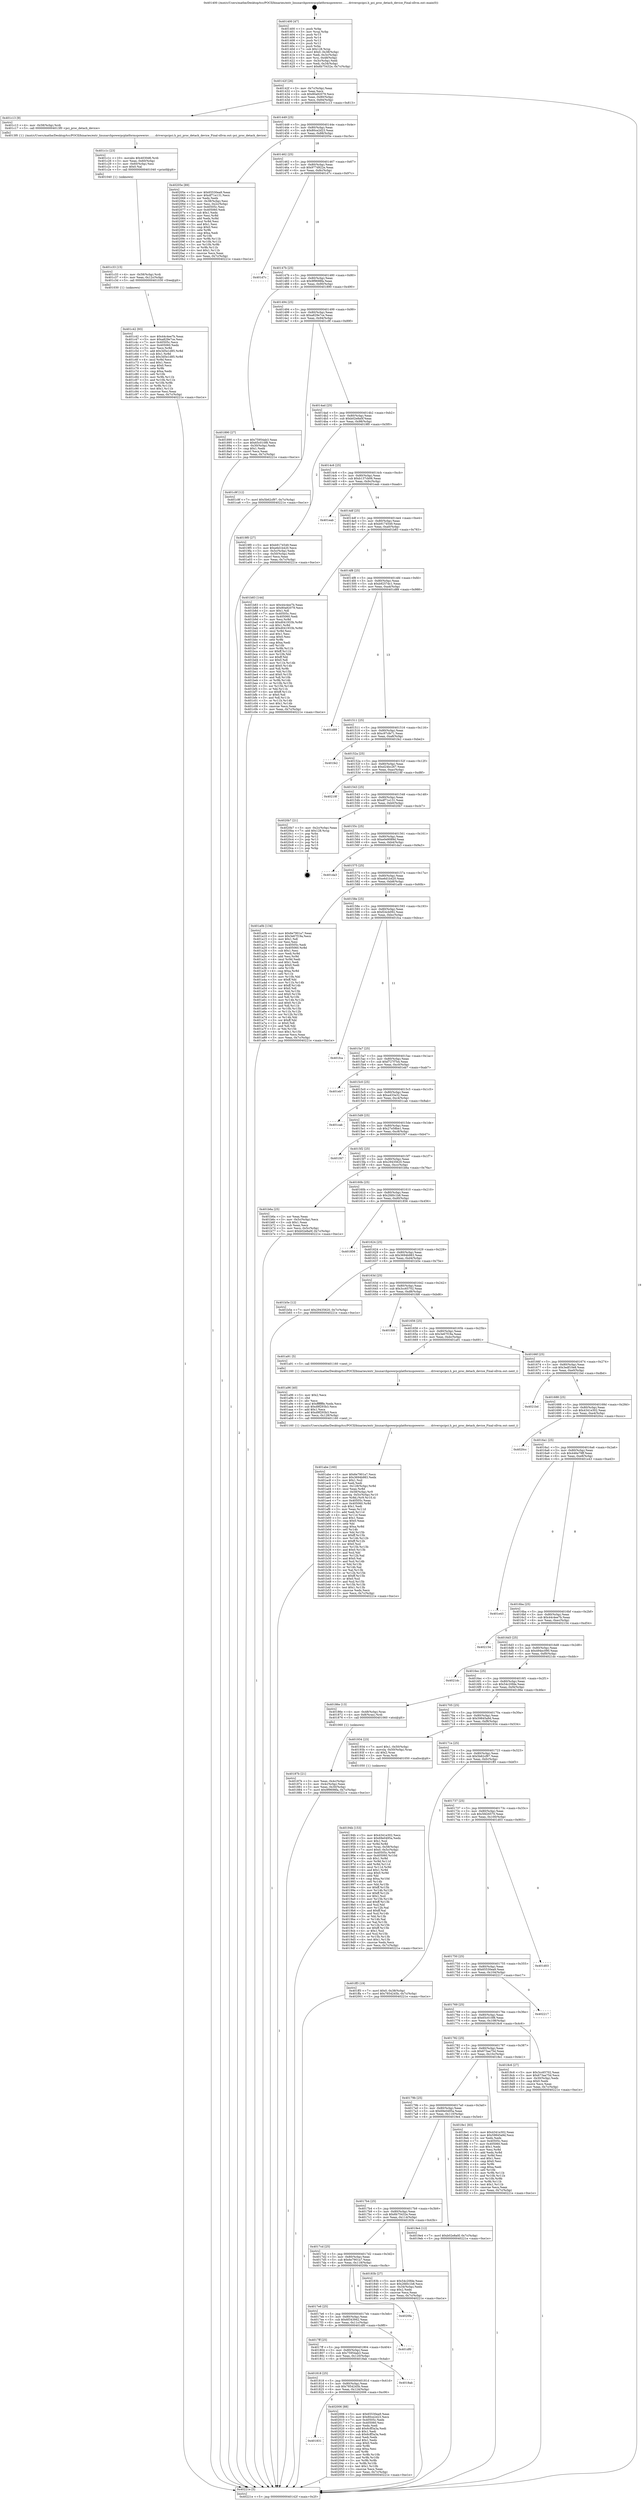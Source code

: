 digraph "0x401400" {
  label = "0x401400 (/mnt/c/Users/mathe/Desktop/tcc/POCII/binaries/extr_linuxarchpowerpcplatformspowernv........driverspcipci.h_pci_proc_detach_device_Final-ollvm.out::main(0))"
  labelloc = "t"
  node[shape=record]

  Entry [label="",width=0.3,height=0.3,shape=circle,fillcolor=black,style=filled]
  "0x40142f" [label="{
     0x40142f [26]\l
     | [instrs]\l
     &nbsp;&nbsp;0x40142f \<+3\>: mov -0x7c(%rbp),%eax\l
     &nbsp;&nbsp;0x401432 \<+2\>: mov %eax,%ecx\l
     &nbsp;&nbsp;0x401434 \<+6\>: sub $0x80a92079,%ecx\l
     &nbsp;&nbsp;0x40143a \<+3\>: mov %eax,-0x80(%rbp)\l
     &nbsp;&nbsp;0x40143d \<+6\>: mov %ecx,-0x84(%rbp)\l
     &nbsp;&nbsp;0x401443 \<+6\>: je 0000000000401c13 \<main+0x813\>\l
  }"]
  "0x401c13" [label="{
     0x401c13 [9]\l
     | [instrs]\l
     &nbsp;&nbsp;0x401c13 \<+4\>: mov -0x58(%rbp),%rdi\l
     &nbsp;&nbsp;0x401c17 \<+5\>: call 00000000004013f0 \<pci_proc_detach_device\>\l
     | [calls]\l
     &nbsp;&nbsp;0x4013f0 \{1\} (/mnt/c/Users/mathe/Desktop/tcc/POCII/binaries/extr_linuxarchpowerpcplatformspowernv........driverspcipci.h_pci_proc_detach_device_Final-ollvm.out::pci_proc_detach_device)\l
  }"]
  "0x401449" [label="{
     0x401449 [25]\l
     | [instrs]\l
     &nbsp;&nbsp;0x401449 \<+5\>: jmp 000000000040144e \<main+0x4e\>\l
     &nbsp;&nbsp;0x40144e \<+3\>: mov -0x80(%rbp),%eax\l
     &nbsp;&nbsp;0x401451 \<+5\>: sub $0x80ce2d23,%eax\l
     &nbsp;&nbsp;0x401456 \<+6\>: mov %eax,-0x88(%rbp)\l
     &nbsp;&nbsp;0x40145c \<+6\>: je 000000000040205e \<main+0xc5e\>\l
  }"]
  Exit [label="",width=0.3,height=0.3,shape=circle,fillcolor=black,style=filled,peripheries=2]
  "0x40205e" [label="{
     0x40205e [89]\l
     | [instrs]\l
     &nbsp;&nbsp;0x40205e \<+5\>: mov $0x65530ea9,%eax\l
     &nbsp;&nbsp;0x402063 \<+5\>: mov $0xdf71e131,%ecx\l
     &nbsp;&nbsp;0x402068 \<+2\>: xor %edx,%edx\l
     &nbsp;&nbsp;0x40206a \<+3\>: mov -0x38(%rbp),%esi\l
     &nbsp;&nbsp;0x40206d \<+3\>: mov %esi,-0x2c(%rbp)\l
     &nbsp;&nbsp;0x402070 \<+7\>: mov 0x40505c,%esi\l
     &nbsp;&nbsp;0x402077 \<+7\>: mov 0x405060,%edi\l
     &nbsp;&nbsp;0x40207e \<+3\>: sub $0x1,%edx\l
     &nbsp;&nbsp;0x402081 \<+3\>: mov %esi,%r8d\l
     &nbsp;&nbsp;0x402084 \<+3\>: add %edx,%r8d\l
     &nbsp;&nbsp;0x402087 \<+4\>: imul %r8d,%esi\l
     &nbsp;&nbsp;0x40208b \<+3\>: and $0x1,%esi\l
     &nbsp;&nbsp;0x40208e \<+3\>: cmp $0x0,%esi\l
     &nbsp;&nbsp;0x402091 \<+4\>: sete %r9b\l
     &nbsp;&nbsp;0x402095 \<+3\>: cmp $0xa,%edi\l
     &nbsp;&nbsp;0x402098 \<+4\>: setl %r10b\l
     &nbsp;&nbsp;0x40209c \<+3\>: mov %r9b,%r11b\l
     &nbsp;&nbsp;0x40209f \<+3\>: and %r10b,%r11b\l
     &nbsp;&nbsp;0x4020a2 \<+3\>: xor %r10b,%r9b\l
     &nbsp;&nbsp;0x4020a5 \<+3\>: or %r9b,%r11b\l
     &nbsp;&nbsp;0x4020a8 \<+4\>: test $0x1,%r11b\l
     &nbsp;&nbsp;0x4020ac \<+3\>: cmovne %ecx,%eax\l
     &nbsp;&nbsp;0x4020af \<+3\>: mov %eax,-0x7c(%rbp)\l
     &nbsp;&nbsp;0x4020b2 \<+5\>: jmp 000000000040221e \<main+0xe1e\>\l
  }"]
  "0x401462" [label="{
     0x401462 [25]\l
     | [instrs]\l
     &nbsp;&nbsp;0x401462 \<+5\>: jmp 0000000000401467 \<main+0x67\>\l
     &nbsp;&nbsp;0x401467 \<+3\>: mov -0x80(%rbp),%eax\l
     &nbsp;&nbsp;0x40146a \<+5\>: sub $0x977d922e,%eax\l
     &nbsp;&nbsp;0x40146f \<+6\>: mov %eax,-0x8c(%rbp)\l
     &nbsp;&nbsp;0x401475 \<+6\>: je 0000000000401d7c \<main+0x97c\>\l
  }"]
  "0x401831" [label="{
     0x401831\l
  }", style=dashed]
  "0x401d7c" [label="{
     0x401d7c\l
  }", style=dashed]
  "0x40147b" [label="{
     0x40147b [25]\l
     | [instrs]\l
     &nbsp;&nbsp;0x40147b \<+5\>: jmp 0000000000401480 \<main+0x80\>\l
     &nbsp;&nbsp;0x401480 \<+3\>: mov -0x80(%rbp),%eax\l
     &nbsp;&nbsp;0x401483 \<+5\>: sub $0x9f9698fa,%eax\l
     &nbsp;&nbsp;0x401488 \<+6\>: mov %eax,-0x90(%rbp)\l
     &nbsp;&nbsp;0x40148e \<+6\>: je 0000000000401890 \<main+0x490\>\l
  }"]
  "0x402006" [label="{
     0x402006 [88]\l
     | [instrs]\l
     &nbsp;&nbsp;0x402006 \<+5\>: mov $0x65530ea9,%eax\l
     &nbsp;&nbsp;0x40200b \<+5\>: mov $0x80ce2d23,%ecx\l
     &nbsp;&nbsp;0x402010 \<+7\>: mov 0x40505c,%edx\l
     &nbsp;&nbsp;0x402017 \<+7\>: mov 0x405060,%esi\l
     &nbsp;&nbsp;0x40201e \<+2\>: mov %edx,%edi\l
     &nbsp;&nbsp;0x402020 \<+6\>: add $0x6cff3a3a,%edi\l
     &nbsp;&nbsp;0x402026 \<+3\>: sub $0x1,%edi\l
     &nbsp;&nbsp;0x402029 \<+6\>: sub $0x6cff3a3a,%edi\l
     &nbsp;&nbsp;0x40202f \<+3\>: imul %edi,%edx\l
     &nbsp;&nbsp;0x402032 \<+3\>: and $0x1,%edx\l
     &nbsp;&nbsp;0x402035 \<+3\>: cmp $0x0,%edx\l
     &nbsp;&nbsp;0x402038 \<+4\>: sete %r8b\l
     &nbsp;&nbsp;0x40203c \<+3\>: cmp $0xa,%esi\l
     &nbsp;&nbsp;0x40203f \<+4\>: setl %r9b\l
     &nbsp;&nbsp;0x402043 \<+3\>: mov %r8b,%r10b\l
     &nbsp;&nbsp;0x402046 \<+3\>: and %r9b,%r10b\l
     &nbsp;&nbsp;0x402049 \<+3\>: xor %r9b,%r8b\l
     &nbsp;&nbsp;0x40204c \<+3\>: or %r8b,%r10b\l
     &nbsp;&nbsp;0x40204f \<+4\>: test $0x1,%r10b\l
     &nbsp;&nbsp;0x402053 \<+3\>: cmovne %ecx,%eax\l
     &nbsp;&nbsp;0x402056 \<+3\>: mov %eax,-0x7c(%rbp)\l
     &nbsp;&nbsp;0x402059 \<+5\>: jmp 000000000040221e \<main+0xe1e\>\l
  }"]
  "0x401890" [label="{
     0x401890 [27]\l
     | [instrs]\l
     &nbsp;&nbsp;0x401890 \<+5\>: mov $0x75954ab3,%eax\l
     &nbsp;&nbsp;0x401895 \<+5\>: mov $0x65c010f8,%ecx\l
     &nbsp;&nbsp;0x40189a \<+3\>: mov -0x30(%rbp),%edx\l
     &nbsp;&nbsp;0x40189d \<+3\>: cmp $0x1,%edx\l
     &nbsp;&nbsp;0x4018a0 \<+3\>: cmovl %ecx,%eax\l
     &nbsp;&nbsp;0x4018a3 \<+3\>: mov %eax,-0x7c(%rbp)\l
     &nbsp;&nbsp;0x4018a6 \<+5\>: jmp 000000000040221e \<main+0xe1e\>\l
  }"]
  "0x401494" [label="{
     0x401494 [25]\l
     | [instrs]\l
     &nbsp;&nbsp;0x401494 \<+5\>: jmp 0000000000401499 \<main+0x99\>\l
     &nbsp;&nbsp;0x401499 \<+3\>: mov -0x80(%rbp),%eax\l
     &nbsp;&nbsp;0x40149c \<+5\>: sub $0xa829e7ce,%eax\l
     &nbsp;&nbsp;0x4014a1 \<+6\>: mov %eax,-0x94(%rbp)\l
     &nbsp;&nbsp;0x4014a7 \<+6\>: je 0000000000401c9f \<main+0x89f\>\l
  }"]
  "0x401818" [label="{
     0x401818 [25]\l
     | [instrs]\l
     &nbsp;&nbsp;0x401818 \<+5\>: jmp 000000000040181d \<main+0x41d\>\l
     &nbsp;&nbsp;0x40181d \<+3\>: mov -0x80(%rbp),%eax\l
     &nbsp;&nbsp;0x401820 \<+5\>: sub $0x7854245b,%eax\l
     &nbsp;&nbsp;0x401825 \<+6\>: mov %eax,-0x124(%rbp)\l
     &nbsp;&nbsp;0x40182b \<+6\>: je 0000000000402006 \<main+0xc06\>\l
  }"]
  "0x401c9f" [label="{
     0x401c9f [12]\l
     | [instrs]\l
     &nbsp;&nbsp;0x401c9f \<+7\>: movl $0x5b62cf97,-0x7c(%rbp)\l
     &nbsp;&nbsp;0x401ca6 \<+5\>: jmp 000000000040221e \<main+0xe1e\>\l
  }"]
  "0x4014ad" [label="{
     0x4014ad [25]\l
     | [instrs]\l
     &nbsp;&nbsp;0x4014ad \<+5\>: jmp 00000000004014b2 \<main+0xb2\>\l
     &nbsp;&nbsp;0x4014b2 \<+3\>: mov -0x80(%rbp),%eax\l
     &nbsp;&nbsp;0x4014b5 \<+5\>: sub $0xb02e8a0f,%eax\l
     &nbsp;&nbsp;0x4014ba \<+6\>: mov %eax,-0x98(%rbp)\l
     &nbsp;&nbsp;0x4014c0 \<+6\>: je 00000000004019f0 \<main+0x5f0\>\l
  }"]
  "0x4018ab" [label="{
     0x4018ab\l
  }", style=dashed]
  "0x4019f0" [label="{
     0x4019f0 [27]\l
     | [instrs]\l
     &nbsp;&nbsp;0x4019f0 \<+5\>: mov $0xb9174549,%eax\l
     &nbsp;&nbsp;0x4019f5 \<+5\>: mov $0xe6d1b420,%ecx\l
     &nbsp;&nbsp;0x4019fa \<+3\>: mov -0x5c(%rbp),%edx\l
     &nbsp;&nbsp;0x4019fd \<+3\>: cmp -0x50(%rbp),%edx\l
     &nbsp;&nbsp;0x401a00 \<+3\>: cmovl %ecx,%eax\l
     &nbsp;&nbsp;0x401a03 \<+3\>: mov %eax,-0x7c(%rbp)\l
     &nbsp;&nbsp;0x401a06 \<+5\>: jmp 000000000040221e \<main+0xe1e\>\l
  }"]
  "0x4014c6" [label="{
     0x4014c6 [25]\l
     | [instrs]\l
     &nbsp;&nbsp;0x4014c6 \<+5\>: jmp 00000000004014cb \<main+0xcb\>\l
     &nbsp;&nbsp;0x4014cb \<+3\>: mov -0x80(%rbp),%eax\l
     &nbsp;&nbsp;0x4014ce \<+5\>: sub $0xb137cb06,%eax\l
     &nbsp;&nbsp;0x4014d3 \<+6\>: mov %eax,-0x9c(%rbp)\l
     &nbsp;&nbsp;0x4014d9 \<+6\>: je 0000000000401eab \<main+0xaab\>\l
  }"]
  "0x4017ff" [label="{
     0x4017ff [25]\l
     | [instrs]\l
     &nbsp;&nbsp;0x4017ff \<+5\>: jmp 0000000000401804 \<main+0x404\>\l
     &nbsp;&nbsp;0x401804 \<+3\>: mov -0x80(%rbp),%eax\l
     &nbsp;&nbsp;0x401807 \<+5\>: sub $0x75954ab3,%eax\l
     &nbsp;&nbsp;0x40180c \<+6\>: mov %eax,-0x120(%rbp)\l
     &nbsp;&nbsp;0x401812 \<+6\>: je 00000000004018ab \<main+0x4ab\>\l
  }"]
  "0x401eab" [label="{
     0x401eab\l
  }", style=dashed]
  "0x4014df" [label="{
     0x4014df [25]\l
     | [instrs]\l
     &nbsp;&nbsp;0x4014df \<+5\>: jmp 00000000004014e4 \<main+0xe4\>\l
     &nbsp;&nbsp;0x4014e4 \<+3\>: mov -0x80(%rbp),%eax\l
     &nbsp;&nbsp;0x4014e7 \<+5\>: sub $0xb9174549,%eax\l
     &nbsp;&nbsp;0x4014ec \<+6\>: mov %eax,-0xa0(%rbp)\l
     &nbsp;&nbsp;0x4014f2 \<+6\>: je 0000000000401b83 \<main+0x783\>\l
  }"]
  "0x401df0" [label="{
     0x401df0\l
  }", style=dashed]
  "0x401b83" [label="{
     0x401b83 [144]\l
     | [instrs]\l
     &nbsp;&nbsp;0x401b83 \<+5\>: mov $0x44c4ee7b,%eax\l
     &nbsp;&nbsp;0x401b88 \<+5\>: mov $0x80a92079,%ecx\l
     &nbsp;&nbsp;0x401b8d \<+2\>: mov $0x1,%dl\l
     &nbsp;&nbsp;0x401b8f \<+7\>: mov 0x40505c,%esi\l
     &nbsp;&nbsp;0x401b96 \<+7\>: mov 0x405060,%edi\l
     &nbsp;&nbsp;0x401b9d \<+3\>: mov %esi,%r8d\l
     &nbsp;&nbsp;0x401ba0 \<+7\>: sub $0xd041933b,%r8d\l
     &nbsp;&nbsp;0x401ba7 \<+4\>: sub $0x1,%r8d\l
     &nbsp;&nbsp;0x401bab \<+7\>: add $0xd041933b,%r8d\l
     &nbsp;&nbsp;0x401bb2 \<+4\>: imul %r8d,%esi\l
     &nbsp;&nbsp;0x401bb6 \<+3\>: and $0x1,%esi\l
     &nbsp;&nbsp;0x401bb9 \<+3\>: cmp $0x0,%esi\l
     &nbsp;&nbsp;0x401bbc \<+4\>: sete %r9b\l
     &nbsp;&nbsp;0x401bc0 \<+3\>: cmp $0xa,%edi\l
     &nbsp;&nbsp;0x401bc3 \<+4\>: setl %r10b\l
     &nbsp;&nbsp;0x401bc7 \<+3\>: mov %r9b,%r11b\l
     &nbsp;&nbsp;0x401bca \<+4\>: xor $0xff,%r11b\l
     &nbsp;&nbsp;0x401bce \<+3\>: mov %r10b,%bl\l
     &nbsp;&nbsp;0x401bd1 \<+3\>: xor $0xff,%bl\l
     &nbsp;&nbsp;0x401bd4 \<+3\>: xor $0x0,%dl\l
     &nbsp;&nbsp;0x401bd7 \<+3\>: mov %r11b,%r14b\l
     &nbsp;&nbsp;0x401bda \<+4\>: and $0x0,%r14b\l
     &nbsp;&nbsp;0x401bde \<+3\>: and %dl,%r9b\l
     &nbsp;&nbsp;0x401be1 \<+3\>: mov %bl,%r15b\l
     &nbsp;&nbsp;0x401be4 \<+4\>: and $0x0,%r15b\l
     &nbsp;&nbsp;0x401be8 \<+3\>: and %dl,%r10b\l
     &nbsp;&nbsp;0x401beb \<+3\>: or %r9b,%r14b\l
     &nbsp;&nbsp;0x401bee \<+3\>: or %r10b,%r15b\l
     &nbsp;&nbsp;0x401bf1 \<+3\>: xor %r15b,%r14b\l
     &nbsp;&nbsp;0x401bf4 \<+3\>: or %bl,%r11b\l
     &nbsp;&nbsp;0x401bf7 \<+4\>: xor $0xff,%r11b\l
     &nbsp;&nbsp;0x401bfb \<+3\>: or $0x0,%dl\l
     &nbsp;&nbsp;0x401bfe \<+3\>: and %dl,%r11b\l
     &nbsp;&nbsp;0x401c01 \<+3\>: or %r11b,%r14b\l
     &nbsp;&nbsp;0x401c04 \<+4\>: test $0x1,%r14b\l
     &nbsp;&nbsp;0x401c08 \<+3\>: cmovne %ecx,%eax\l
     &nbsp;&nbsp;0x401c0b \<+3\>: mov %eax,-0x7c(%rbp)\l
     &nbsp;&nbsp;0x401c0e \<+5\>: jmp 000000000040221e \<main+0xe1e\>\l
  }"]
  "0x4014f8" [label="{
     0x4014f8 [25]\l
     | [instrs]\l
     &nbsp;&nbsp;0x4014f8 \<+5\>: jmp 00000000004014fd \<main+0xfd\>\l
     &nbsp;&nbsp;0x4014fd \<+3\>: mov -0x80(%rbp),%eax\l
     &nbsp;&nbsp;0x401500 \<+5\>: sub $0xb9257dc1,%eax\l
     &nbsp;&nbsp;0x401505 \<+6\>: mov %eax,-0xa4(%rbp)\l
     &nbsp;&nbsp;0x40150b \<+6\>: je 0000000000401d88 \<main+0x988\>\l
  }"]
  "0x4017e6" [label="{
     0x4017e6 [25]\l
     | [instrs]\l
     &nbsp;&nbsp;0x4017e6 \<+5\>: jmp 00000000004017eb \<main+0x3eb\>\l
     &nbsp;&nbsp;0x4017eb \<+3\>: mov -0x80(%rbp),%eax\l
     &nbsp;&nbsp;0x4017ee \<+5\>: sub $0x6f343942,%eax\l
     &nbsp;&nbsp;0x4017f3 \<+6\>: mov %eax,-0x11c(%rbp)\l
     &nbsp;&nbsp;0x4017f9 \<+6\>: je 0000000000401df0 \<main+0x9f0\>\l
  }"]
  "0x401d88" [label="{
     0x401d88\l
  }", style=dashed]
  "0x401511" [label="{
     0x401511 [25]\l
     | [instrs]\l
     &nbsp;&nbsp;0x401511 \<+5\>: jmp 0000000000401516 \<main+0x116\>\l
     &nbsp;&nbsp;0x401516 \<+3\>: mov -0x80(%rbp),%eax\l
     &nbsp;&nbsp;0x401519 \<+5\>: sub $0xc97cfe71,%eax\l
     &nbsp;&nbsp;0x40151e \<+6\>: mov %eax,-0xa8(%rbp)\l
     &nbsp;&nbsp;0x401524 \<+6\>: je 0000000000401fe2 \<main+0xbe2\>\l
  }"]
  "0x4020fa" [label="{
     0x4020fa\l
  }", style=dashed]
  "0x401fe2" [label="{
     0x401fe2\l
  }", style=dashed]
  "0x40152a" [label="{
     0x40152a [25]\l
     | [instrs]\l
     &nbsp;&nbsp;0x40152a \<+5\>: jmp 000000000040152f \<main+0x12f\>\l
     &nbsp;&nbsp;0x40152f \<+3\>: mov -0x80(%rbp),%eax\l
     &nbsp;&nbsp;0x401532 \<+5\>: sub $0xd24bc267,%eax\l
     &nbsp;&nbsp;0x401537 \<+6\>: mov %eax,-0xac(%rbp)\l
     &nbsp;&nbsp;0x40153d \<+6\>: je 000000000040218f \<main+0xd8f\>\l
  }"]
  "0x401c42" [label="{
     0x401c42 [93]\l
     | [instrs]\l
     &nbsp;&nbsp;0x401c42 \<+5\>: mov $0x44c4ee7b,%eax\l
     &nbsp;&nbsp;0x401c47 \<+5\>: mov $0xa829e7ce,%esi\l
     &nbsp;&nbsp;0x401c4c \<+7\>: mov 0x40505c,%ecx\l
     &nbsp;&nbsp;0x401c53 \<+7\>: mov 0x405060,%edx\l
     &nbsp;&nbsp;0x401c5a \<+3\>: mov %ecx,%r8d\l
     &nbsp;&nbsp;0x401c5d \<+7\>: add $0x3d5e1d85,%r8d\l
     &nbsp;&nbsp;0x401c64 \<+4\>: sub $0x1,%r8d\l
     &nbsp;&nbsp;0x401c68 \<+7\>: sub $0x3d5e1d85,%r8d\l
     &nbsp;&nbsp;0x401c6f \<+4\>: imul %r8d,%ecx\l
     &nbsp;&nbsp;0x401c73 \<+3\>: and $0x1,%ecx\l
     &nbsp;&nbsp;0x401c76 \<+3\>: cmp $0x0,%ecx\l
     &nbsp;&nbsp;0x401c79 \<+4\>: sete %r9b\l
     &nbsp;&nbsp;0x401c7d \<+3\>: cmp $0xa,%edx\l
     &nbsp;&nbsp;0x401c80 \<+4\>: setl %r10b\l
     &nbsp;&nbsp;0x401c84 \<+3\>: mov %r9b,%r11b\l
     &nbsp;&nbsp;0x401c87 \<+3\>: and %r10b,%r11b\l
     &nbsp;&nbsp;0x401c8a \<+3\>: xor %r10b,%r9b\l
     &nbsp;&nbsp;0x401c8d \<+3\>: or %r9b,%r11b\l
     &nbsp;&nbsp;0x401c90 \<+4\>: test $0x1,%r11b\l
     &nbsp;&nbsp;0x401c94 \<+3\>: cmovne %esi,%eax\l
     &nbsp;&nbsp;0x401c97 \<+3\>: mov %eax,-0x7c(%rbp)\l
     &nbsp;&nbsp;0x401c9a \<+5\>: jmp 000000000040221e \<main+0xe1e\>\l
  }"]
  "0x40218f" [label="{
     0x40218f\l
  }", style=dashed]
  "0x401543" [label="{
     0x401543 [25]\l
     | [instrs]\l
     &nbsp;&nbsp;0x401543 \<+5\>: jmp 0000000000401548 \<main+0x148\>\l
     &nbsp;&nbsp;0x401548 \<+3\>: mov -0x80(%rbp),%eax\l
     &nbsp;&nbsp;0x40154b \<+5\>: sub $0xdf71e131,%eax\l
     &nbsp;&nbsp;0x401550 \<+6\>: mov %eax,-0xb0(%rbp)\l
     &nbsp;&nbsp;0x401556 \<+6\>: je 00000000004020b7 \<main+0xcb7\>\l
  }"]
  "0x401c33" [label="{
     0x401c33 [15]\l
     | [instrs]\l
     &nbsp;&nbsp;0x401c33 \<+4\>: mov -0x58(%rbp),%rdi\l
     &nbsp;&nbsp;0x401c37 \<+6\>: mov %eax,-0x12c(%rbp)\l
     &nbsp;&nbsp;0x401c3d \<+5\>: call 0000000000401030 \<free@plt\>\l
     | [calls]\l
     &nbsp;&nbsp;0x401030 \{1\} (unknown)\l
  }"]
  "0x4020b7" [label="{
     0x4020b7 [21]\l
     | [instrs]\l
     &nbsp;&nbsp;0x4020b7 \<+3\>: mov -0x2c(%rbp),%eax\l
     &nbsp;&nbsp;0x4020ba \<+7\>: add $0x128,%rsp\l
     &nbsp;&nbsp;0x4020c1 \<+1\>: pop %rbx\l
     &nbsp;&nbsp;0x4020c2 \<+2\>: pop %r12\l
     &nbsp;&nbsp;0x4020c4 \<+2\>: pop %r13\l
     &nbsp;&nbsp;0x4020c6 \<+2\>: pop %r14\l
     &nbsp;&nbsp;0x4020c8 \<+2\>: pop %r15\l
     &nbsp;&nbsp;0x4020ca \<+1\>: pop %rbp\l
     &nbsp;&nbsp;0x4020cb \<+1\>: ret\l
  }"]
  "0x40155c" [label="{
     0x40155c [25]\l
     | [instrs]\l
     &nbsp;&nbsp;0x40155c \<+5\>: jmp 0000000000401561 \<main+0x161\>\l
     &nbsp;&nbsp;0x401561 \<+3\>: mov -0x80(%rbp),%eax\l
     &nbsp;&nbsp;0x401564 \<+5\>: sub $0xe0e9089d,%eax\l
     &nbsp;&nbsp;0x401569 \<+6\>: mov %eax,-0xb4(%rbp)\l
     &nbsp;&nbsp;0x40156f \<+6\>: je 0000000000401da3 \<main+0x9a3\>\l
  }"]
  "0x401c1c" [label="{
     0x401c1c [23]\l
     | [instrs]\l
     &nbsp;&nbsp;0x401c1c \<+10\>: movabs $0x4030d6,%rdi\l
     &nbsp;&nbsp;0x401c26 \<+3\>: mov %eax,-0x60(%rbp)\l
     &nbsp;&nbsp;0x401c29 \<+3\>: mov -0x60(%rbp),%esi\l
     &nbsp;&nbsp;0x401c2c \<+2\>: mov $0x0,%al\l
     &nbsp;&nbsp;0x401c2e \<+5\>: call 0000000000401040 \<printf@plt\>\l
     | [calls]\l
     &nbsp;&nbsp;0x401040 \{1\} (unknown)\l
  }"]
  "0x401da3" [label="{
     0x401da3\l
  }", style=dashed]
  "0x401575" [label="{
     0x401575 [25]\l
     | [instrs]\l
     &nbsp;&nbsp;0x401575 \<+5\>: jmp 000000000040157a \<main+0x17a\>\l
     &nbsp;&nbsp;0x40157a \<+3\>: mov -0x80(%rbp),%eax\l
     &nbsp;&nbsp;0x40157d \<+5\>: sub $0xe6d1b420,%eax\l
     &nbsp;&nbsp;0x401582 \<+6\>: mov %eax,-0xb8(%rbp)\l
     &nbsp;&nbsp;0x401588 \<+6\>: je 0000000000401a0b \<main+0x60b\>\l
  }"]
  "0x401abe" [label="{
     0x401abe [160]\l
     | [instrs]\l
     &nbsp;&nbsp;0x401abe \<+5\>: mov $0x6e7901a7,%ecx\l
     &nbsp;&nbsp;0x401ac3 \<+5\>: mov $0x3694b983,%edx\l
     &nbsp;&nbsp;0x401ac8 \<+3\>: mov $0x1,%sil\l
     &nbsp;&nbsp;0x401acb \<+2\>: xor %edi,%edi\l
     &nbsp;&nbsp;0x401acd \<+7\>: mov -0x128(%rbp),%r8d\l
     &nbsp;&nbsp;0x401ad4 \<+4\>: imul %eax,%r8d\l
     &nbsp;&nbsp;0x401ad8 \<+4\>: mov -0x58(%rbp),%r9\l
     &nbsp;&nbsp;0x401adc \<+4\>: movslq -0x5c(%rbp),%r10\l
     &nbsp;&nbsp;0x401ae0 \<+4\>: mov %r8d,(%r9,%r10,4)\l
     &nbsp;&nbsp;0x401ae4 \<+7\>: mov 0x40505c,%eax\l
     &nbsp;&nbsp;0x401aeb \<+8\>: mov 0x405060,%r8d\l
     &nbsp;&nbsp;0x401af3 \<+3\>: sub $0x1,%edi\l
     &nbsp;&nbsp;0x401af6 \<+3\>: mov %eax,%r11d\l
     &nbsp;&nbsp;0x401af9 \<+3\>: add %edi,%r11d\l
     &nbsp;&nbsp;0x401afc \<+4\>: imul %r11d,%eax\l
     &nbsp;&nbsp;0x401b00 \<+3\>: and $0x1,%eax\l
     &nbsp;&nbsp;0x401b03 \<+3\>: cmp $0x0,%eax\l
     &nbsp;&nbsp;0x401b06 \<+3\>: sete %bl\l
     &nbsp;&nbsp;0x401b09 \<+4\>: cmp $0xa,%r8d\l
     &nbsp;&nbsp;0x401b0d \<+4\>: setl %r14b\l
     &nbsp;&nbsp;0x401b11 \<+3\>: mov %bl,%r15b\l
     &nbsp;&nbsp;0x401b14 \<+4\>: xor $0xff,%r15b\l
     &nbsp;&nbsp;0x401b18 \<+3\>: mov %r14b,%r12b\l
     &nbsp;&nbsp;0x401b1b \<+4\>: xor $0xff,%r12b\l
     &nbsp;&nbsp;0x401b1f \<+4\>: xor $0x0,%sil\l
     &nbsp;&nbsp;0x401b23 \<+3\>: mov %r15b,%r13b\l
     &nbsp;&nbsp;0x401b26 \<+4\>: and $0x0,%r13b\l
     &nbsp;&nbsp;0x401b2a \<+3\>: and %sil,%bl\l
     &nbsp;&nbsp;0x401b2d \<+3\>: mov %r12b,%al\l
     &nbsp;&nbsp;0x401b30 \<+2\>: and $0x0,%al\l
     &nbsp;&nbsp;0x401b32 \<+3\>: and %sil,%r14b\l
     &nbsp;&nbsp;0x401b35 \<+3\>: or %bl,%r13b\l
     &nbsp;&nbsp;0x401b38 \<+3\>: or %r14b,%al\l
     &nbsp;&nbsp;0x401b3b \<+3\>: xor %al,%r13b\l
     &nbsp;&nbsp;0x401b3e \<+3\>: or %r12b,%r15b\l
     &nbsp;&nbsp;0x401b41 \<+4\>: xor $0xff,%r15b\l
     &nbsp;&nbsp;0x401b45 \<+4\>: or $0x0,%sil\l
     &nbsp;&nbsp;0x401b49 \<+3\>: and %sil,%r15b\l
     &nbsp;&nbsp;0x401b4c \<+3\>: or %r15b,%r13b\l
     &nbsp;&nbsp;0x401b4f \<+4\>: test $0x1,%r13b\l
     &nbsp;&nbsp;0x401b53 \<+3\>: cmovne %edx,%ecx\l
     &nbsp;&nbsp;0x401b56 \<+3\>: mov %ecx,-0x7c(%rbp)\l
     &nbsp;&nbsp;0x401b59 \<+5\>: jmp 000000000040221e \<main+0xe1e\>\l
  }"]
  "0x401a0b" [label="{
     0x401a0b [134]\l
     | [instrs]\l
     &nbsp;&nbsp;0x401a0b \<+5\>: mov $0x6e7901a7,%eax\l
     &nbsp;&nbsp;0x401a10 \<+5\>: mov $0x3e67f19a,%ecx\l
     &nbsp;&nbsp;0x401a15 \<+2\>: mov $0x1,%dl\l
     &nbsp;&nbsp;0x401a17 \<+2\>: xor %esi,%esi\l
     &nbsp;&nbsp;0x401a19 \<+7\>: mov 0x40505c,%edi\l
     &nbsp;&nbsp;0x401a20 \<+8\>: mov 0x405060,%r8d\l
     &nbsp;&nbsp;0x401a28 \<+3\>: sub $0x1,%esi\l
     &nbsp;&nbsp;0x401a2b \<+3\>: mov %edi,%r9d\l
     &nbsp;&nbsp;0x401a2e \<+3\>: add %esi,%r9d\l
     &nbsp;&nbsp;0x401a31 \<+4\>: imul %r9d,%edi\l
     &nbsp;&nbsp;0x401a35 \<+3\>: and $0x1,%edi\l
     &nbsp;&nbsp;0x401a38 \<+3\>: cmp $0x0,%edi\l
     &nbsp;&nbsp;0x401a3b \<+4\>: sete %r10b\l
     &nbsp;&nbsp;0x401a3f \<+4\>: cmp $0xa,%r8d\l
     &nbsp;&nbsp;0x401a43 \<+4\>: setl %r11b\l
     &nbsp;&nbsp;0x401a47 \<+3\>: mov %r10b,%bl\l
     &nbsp;&nbsp;0x401a4a \<+3\>: xor $0xff,%bl\l
     &nbsp;&nbsp;0x401a4d \<+3\>: mov %r11b,%r14b\l
     &nbsp;&nbsp;0x401a50 \<+4\>: xor $0xff,%r14b\l
     &nbsp;&nbsp;0x401a54 \<+3\>: xor $0x0,%dl\l
     &nbsp;&nbsp;0x401a57 \<+3\>: mov %bl,%r15b\l
     &nbsp;&nbsp;0x401a5a \<+4\>: and $0x0,%r15b\l
     &nbsp;&nbsp;0x401a5e \<+3\>: and %dl,%r10b\l
     &nbsp;&nbsp;0x401a61 \<+3\>: mov %r14b,%r12b\l
     &nbsp;&nbsp;0x401a64 \<+4\>: and $0x0,%r12b\l
     &nbsp;&nbsp;0x401a68 \<+3\>: and %dl,%r11b\l
     &nbsp;&nbsp;0x401a6b \<+3\>: or %r10b,%r15b\l
     &nbsp;&nbsp;0x401a6e \<+3\>: or %r11b,%r12b\l
     &nbsp;&nbsp;0x401a71 \<+3\>: xor %r12b,%r15b\l
     &nbsp;&nbsp;0x401a74 \<+3\>: or %r14b,%bl\l
     &nbsp;&nbsp;0x401a77 \<+3\>: xor $0xff,%bl\l
     &nbsp;&nbsp;0x401a7a \<+3\>: or $0x0,%dl\l
     &nbsp;&nbsp;0x401a7d \<+2\>: and %dl,%bl\l
     &nbsp;&nbsp;0x401a7f \<+3\>: or %bl,%r15b\l
     &nbsp;&nbsp;0x401a82 \<+4\>: test $0x1,%r15b\l
     &nbsp;&nbsp;0x401a86 \<+3\>: cmovne %ecx,%eax\l
     &nbsp;&nbsp;0x401a89 \<+3\>: mov %eax,-0x7c(%rbp)\l
     &nbsp;&nbsp;0x401a8c \<+5\>: jmp 000000000040221e \<main+0xe1e\>\l
  }"]
  "0x40158e" [label="{
     0x40158e [25]\l
     | [instrs]\l
     &nbsp;&nbsp;0x40158e \<+5\>: jmp 0000000000401593 \<main+0x193\>\l
     &nbsp;&nbsp;0x401593 \<+3\>: mov -0x80(%rbp),%eax\l
     &nbsp;&nbsp;0x401596 \<+5\>: sub $0xf24cb092,%eax\l
     &nbsp;&nbsp;0x40159b \<+6\>: mov %eax,-0xbc(%rbp)\l
     &nbsp;&nbsp;0x4015a1 \<+6\>: je 0000000000401fca \<main+0xbca\>\l
  }"]
  "0x401a96" [label="{
     0x401a96 [40]\l
     | [instrs]\l
     &nbsp;&nbsp;0x401a96 \<+5\>: mov $0x2,%ecx\l
     &nbsp;&nbsp;0x401a9b \<+1\>: cltd\l
     &nbsp;&nbsp;0x401a9c \<+2\>: idiv %ecx\l
     &nbsp;&nbsp;0x401a9e \<+6\>: imul $0xfffffffe,%edx,%ecx\l
     &nbsp;&nbsp;0x401aa4 \<+6\>: sub $0xd9f293b3,%ecx\l
     &nbsp;&nbsp;0x401aaa \<+3\>: add $0x1,%ecx\l
     &nbsp;&nbsp;0x401aad \<+6\>: add $0xd9f293b3,%ecx\l
     &nbsp;&nbsp;0x401ab3 \<+6\>: mov %ecx,-0x128(%rbp)\l
     &nbsp;&nbsp;0x401ab9 \<+5\>: call 0000000000401160 \<next_i\>\l
     | [calls]\l
     &nbsp;&nbsp;0x401160 \{1\} (/mnt/c/Users/mathe/Desktop/tcc/POCII/binaries/extr_linuxarchpowerpcplatformspowernv........driverspcipci.h_pci_proc_detach_device_Final-ollvm.out::next_i)\l
  }"]
  "0x401fca" [label="{
     0x401fca\l
  }", style=dashed]
  "0x4015a7" [label="{
     0x4015a7 [25]\l
     | [instrs]\l
     &nbsp;&nbsp;0x4015a7 \<+5\>: jmp 00000000004015ac \<main+0x1ac\>\l
     &nbsp;&nbsp;0x4015ac \<+3\>: mov -0x80(%rbp),%eax\l
     &nbsp;&nbsp;0x4015af \<+5\>: sub $0xf727f7b4,%eax\l
     &nbsp;&nbsp;0x4015b4 \<+6\>: mov %eax,-0xc0(%rbp)\l
     &nbsp;&nbsp;0x4015ba \<+6\>: je 0000000000401eb7 \<main+0xab7\>\l
  }"]
  "0x40194b" [label="{
     0x40194b [153]\l
     | [instrs]\l
     &nbsp;&nbsp;0x40194b \<+5\>: mov $0x4341e302,%ecx\l
     &nbsp;&nbsp;0x401950 \<+5\>: mov $0x69e0495a,%edx\l
     &nbsp;&nbsp;0x401955 \<+3\>: mov $0x1,%sil\l
     &nbsp;&nbsp;0x401958 \<+3\>: xor %r8d,%r8d\l
     &nbsp;&nbsp;0x40195b \<+4\>: mov %rax,-0x58(%rbp)\l
     &nbsp;&nbsp;0x40195f \<+7\>: movl $0x0,-0x5c(%rbp)\l
     &nbsp;&nbsp;0x401966 \<+8\>: mov 0x40505c,%r9d\l
     &nbsp;&nbsp;0x40196e \<+8\>: mov 0x405060,%r10d\l
     &nbsp;&nbsp;0x401976 \<+4\>: sub $0x1,%r8d\l
     &nbsp;&nbsp;0x40197a \<+3\>: mov %r9d,%r11d\l
     &nbsp;&nbsp;0x40197d \<+3\>: add %r8d,%r11d\l
     &nbsp;&nbsp;0x401980 \<+4\>: imul %r11d,%r9d\l
     &nbsp;&nbsp;0x401984 \<+4\>: and $0x1,%r9d\l
     &nbsp;&nbsp;0x401988 \<+4\>: cmp $0x0,%r9d\l
     &nbsp;&nbsp;0x40198c \<+3\>: sete %bl\l
     &nbsp;&nbsp;0x40198f \<+4\>: cmp $0xa,%r10d\l
     &nbsp;&nbsp;0x401993 \<+4\>: setl %r14b\l
     &nbsp;&nbsp;0x401997 \<+3\>: mov %bl,%r15b\l
     &nbsp;&nbsp;0x40199a \<+4\>: xor $0xff,%r15b\l
     &nbsp;&nbsp;0x40199e \<+3\>: mov %r14b,%r12b\l
     &nbsp;&nbsp;0x4019a1 \<+4\>: xor $0xff,%r12b\l
     &nbsp;&nbsp;0x4019a5 \<+4\>: xor $0x1,%sil\l
     &nbsp;&nbsp;0x4019a9 \<+3\>: mov %r15b,%r13b\l
     &nbsp;&nbsp;0x4019ac \<+4\>: and $0xff,%r13b\l
     &nbsp;&nbsp;0x4019b0 \<+3\>: and %sil,%bl\l
     &nbsp;&nbsp;0x4019b3 \<+3\>: mov %r12b,%al\l
     &nbsp;&nbsp;0x4019b6 \<+2\>: and $0xff,%al\l
     &nbsp;&nbsp;0x4019b8 \<+3\>: and %sil,%r14b\l
     &nbsp;&nbsp;0x4019bb \<+3\>: or %bl,%r13b\l
     &nbsp;&nbsp;0x4019be \<+3\>: or %r14b,%al\l
     &nbsp;&nbsp;0x4019c1 \<+3\>: xor %al,%r13b\l
     &nbsp;&nbsp;0x4019c4 \<+3\>: or %r12b,%r15b\l
     &nbsp;&nbsp;0x4019c7 \<+4\>: xor $0xff,%r15b\l
     &nbsp;&nbsp;0x4019cb \<+4\>: or $0x1,%sil\l
     &nbsp;&nbsp;0x4019cf \<+3\>: and %sil,%r15b\l
     &nbsp;&nbsp;0x4019d2 \<+3\>: or %r15b,%r13b\l
     &nbsp;&nbsp;0x4019d5 \<+4\>: test $0x1,%r13b\l
     &nbsp;&nbsp;0x4019d9 \<+3\>: cmovne %edx,%ecx\l
     &nbsp;&nbsp;0x4019dc \<+3\>: mov %ecx,-0x7c(%rbp)\l
     &nbsp;&nbsp;0x4019df \<+5\>: jmp 000000000040221e \<main+0xe1e\>\l
  }"]
  "0x401eb7" [label="{
     0x401eb7\l
  }", style=dashed]
  "0x4015c0" [label="{
     0x4015c0 [25]\l
     | [instrs]\l
     &nbsp;&nbsp;0x4015c0 \<+5\>: jmp 00000000004015c5 \<main+0x1c5\>\l
     &nbsp;&nbsp;0x4015c5 \<+3\>: mov -0x80(%rbp),%eax\l
     &nbsp;&nbsp;0x4015c8 \<+5\>: sub $0xa433a32,%eax\l
     &nbsp;&nbsp;0x4015cd \<+6\>: mov %eax,-0xc4(%rbp)\l
     &nbsp;&nbsp;0x4015d3 \<+6\>: je 0000000000401cab \<main+0x8ab\>\l
  }"]
  "0x40187b" [label="{
     0x40187b [21]\l
     | [instrs]\l
     &nbsp;&nbsp;0x40187b \<+3\>: mov %eax,-0x4c(%rbp)\l
     &nbsp;&nbsp;0x40187e \<+3\>: mov -0x4c(%rbp),%eax\l
     &nbsp;&nbsp;0x401881 \<+3\>: mov %eax,-0x30(%rbp)\l
     &nbsp;&nbsp;0x401884 \<+7\>: movl $0x9f9698fa,-0x7c(%rbp)\l
     &nbsp;&nbsp;0x40188b \<+5\>: jmp 000000000040221e \<main+0xe1e\>\l
  }"]
  "0x401cab" [label="{
     0x401cab\l
  }", style=dashed]
  "0x4015d9" [label="{
     0x4015d9 [25]\l
     | [instrs]\l
     &nbsp;&nbsp;0x4015d9 \<+5\>: jmp 00000000004015de \<main+0x1de\>\l
     &nbsp;&nbsp;0x4015de \<+3\>: mov -0x80(%rbp),%eax\l
     &nbsp;&nbsp;0x4015e1 \<+5\>: sub $0x27e58be1,%eax\l
     &nbsp;&nbsp;0x4015e6 \<+6\>: mov %eax,-0xc8(%rbp)\l
     &nbsp;&nbsp;0x4015ec \<+6\>: je 0000000000401f47 \<main+0xb47\>\l
  }"]
  "0x401400" [label="{
     0x401400 [47]\l
     | [instrs]\l
     &nbsp;&nbsp;0x401400 \<+1\>: push %rbp\l
     &nbsp;&nbsp;0x401401 \<+3\>: mov %rsp,%rbp\l
     &nbsp;&nbsp;0x401404 \<+2\>: push %r15\l
     &nbsp;&nbsp;0x401406 \<+2\>: push %r14\l
     &nbsp;&nbsp;0x401408 \<+2\>: push %r13\l
     &nbsp;&nbsp;0x40140a \<+2\>: push %r12\l
     &nbsp;&nbsp;0x40140c \<+1\>: push %rbx\l
     &nbsp;&nbsp;0x40140d \<+7\>: sub $0x128,%rsp\l
     &nbsp;&nbsp;0x401414 \<+7\>: movl $0x0,-0x38(%rbp)\l
     &nbsp;&nbsp;0x40141b \<+3\>: mov %edi,-0x3c(%rbp)\l
     &nbsp;&nbsp;0x40141e \<+4\>: mov %rsi,-0x48(%rbp)\l
     &nbsp;&nbsp;0x401422 \<+3\>: mov -0x3c(%rbp),%edi\l
     &nbsp;&nbsp;0x401425 \<+3\>: mov %edi,-0x34(%rbp)\l
     &nbsp;&nbsp;0x401428 \<+7\>: movl $0x6b75432e,-0x7c(%rbp)\l
  }"]
  "0x401f47" [label="{
     0x401f47\l
  }", style=dashed]
  "0x4015f2" [label="{
     0x4015f2 [25]\l
     | [instrs]\l
     &nbsp;&nbsp;0x4015f2 \<+5\>: jmp 00000000004015f7 \<main+0x1f7\>\l
     &nbsp;&nbsp;0x4015f7 \<+3\>: mov -0x80(%rbp),%eax\l
     &nbsp;&nbsp;0x4015fa \<+5\>: sub $0x29435620,%eax\l
     &nbsp;&nbsp;0x4015ff \<+6\>: mov %eax,-0xcc(%rbp)\l
     &nbsp;&nbsp;0x401605 \<+6\>: je 0000000000401b6a \<main+0x76a\>\l
  }"]
  "0x40221e" [label="{
     0x40221e [5]\l
     | [instrs]\l
     &nbsp;&nbsp;0x40221e \<+5\>: jmp 000000000040142f \<main+0x2f\>\l
  }"]
  "0x401b6a" [label="{
     0x401b6a [25]\l
     | [instrs]\l
     &nbsp;&nbsp;0x401b6a \<+2\>: xor %eax,%eax\l
     &nbsp;&nbsp;0x401b6c \<+3\>: mov -0x5c(%rbp),%ecx\l
     &nbsp;&nbsp;0x401b6f \<+3\>: sub $0x1,%eax\l
     &nbsp;&nbsp;0x401b72 \<+2\>: sub %eax,%ecx\l
     &nbsp;&nbsp;0x401b74 \<+3\>: mov %ecx,-0x5c(%rbp)\l
     &nbsp;&nbsp;0x401b77 \<+7\>: movl $0xb02e8a0f,-0x7c(%rbp)\l
     &nbsp;&nbsp;0x401b7e \<+5\>: jmp 000000000040221e \<main+0xe1e\>\l
  }"]
  "0x40160b" [label="{
     0x40160b [25]\l
     | [instrs]\l
     &nbsp;&nbsp;0x40160b \<+5\>: jmp 0000000000401610 \<main+0x210\>\l
     &nbsp;&nbsp;0x401610 \<+3\>: mov -0x80(%rbp),%eax\l
     &nbsp;&nbsp;0x401613 \<+5\>: sub $0x2fd0c1b8,%eax\l
     &nbsp;&nbsp;0x401618 \<+6\>: mov %eax,-0xd0(%rbp)\l
     &nbsp;&nbsp;0x40161e \<+6\>: je 0000000000401856 \<main+0x456\>\l
  }"]
  "0x4017cd" [label="{
     0x4017cd [25]\l
     | [instrs]\l
     &nbsp;&nbsp;0x4017cd \<+5\>: jmp 00000000004017d2 \<main+0x3d2\>\l
     &nbsp;&nbsp;0x4017d2 \<+3\>: mov -0x80(%rbp),%eax\l
     &nbsp;&nbsp;0x4017d5 \<+5\>: sub $0x6e7901a7,%eax\l
     &nbsp;&nbsp;0x4017da \<+6\>: mov %eax,-0x118(%rbp)\l
     &nbsp;&nbsp;0x4017e0 \<+6\>: je 00000000004020fa \<main+0xcfa\>\l
  }"]
  "0x401856" [label="{
     0x401856\l
  }", style=dashed]
  "0x401624" [label="{
     0x401624 [25]\l
     | [instrs]\l
     &nbsp;&nbsp;0x401624 \<+5\>: jmp 0000000000401629 \<main+0x229\>\l
     &nbsp;&nbsp;0x401629 \<+3\>: mov -0x80(%rbp),%eax\l
     &nbsp;&nbsp;0x40162c \<+5\>: sub $0x3694b983,%eax\l
     &nbsp;&nbsp;0x401631 \<+6\>: mov %eax,-0xd4(%rbp)\l
     &nbsp;&nbsp;0x401637 \<+6\>: je 0000000000401b5e \<main+0x75e\>\l
  }"]
  "0x40183b" [label="{
     0x40183b [27]\l
     | [instrs]\l
     &nbsp;&nbsp;0x40183b \<+5\>: mov $0x54c20fde,%eax\l
     &nbsp;&nbsp;0x401840 \<+5\>: mov $0x2fd0c1b8,%ecx\l
     &nbsp;&nbsp;0x401845 \<+3\>: mov -0x34(%rbp),%edx\l
     &nbsp;&nbsp;0x401848 \<+3\>: cmp $0x2,%edx\l
     &nbsp;&nbsp;0x40184b \<+3\>: cmovne %ecx,%eax\l
     &nbsp;&nbsp;0x40184e \<+3\>: mov %eax,-0x7c(%rbp)\l
     &nbsp;&nbsp;0x401851 \<+5\>: jmp 000000000040221e \<main+0xe1e\>\l
  }"]
  "0x401b5e" [label="{
     0x401b5e [12]\l
     | [instrs]\l
     &nbsp;&nbsp;0x401b5e \<+7\>: movl $0x29435620,-0x7c(%rbp)\l
     &nbsp;&nbsp;0x401b65 \<+5\>: jmp 000000000040221e \<main+0xe1e\>\l
  }"]
  "0x40163d" [label="{
     0x40163d [25]\l
     | [instrs]\l
     &nbsp;&nbsp;0x40163d \<+5\>: jmp 0000000000401642 \<main+0x242\>\l
     &nbsp;&nbsp;0x401642 \<+3\>: mov -0x80(%rbp),%eax\l
     &nbsp;&nbsp;0x401645 \<+5\>: sub $0x3cc65702,%eax\l
     &nbsp;&nbsp;0x40164a \<+6\>: mov %eax,-0xd8(%rbp)\l
     &nbsp;&nbsp;0x401650 \<+6\>: je 0000000000401fd6 \<main+0xbd6\>\l
  }"]
  "0x4017b4" [label="{
     0x4017b4 [25]\l
     | [instrs]\l
     &nbsp;&nbsp;0x4017b4 \<+5\>: jmp 00000000004017b9 \<main+0x3b9\>\l
     &nbsp;&nbsp;0x4017b9 \<+3\>: mov -0x80(%rbp),%eax\l
     &nbsp;&nbsp;0x4017bc \<+5\>: sub $0x6b75432e,%eax\l
     &nbsp;&nbsp;0x4017c1 \<+6\>: mov %eax,-0x114(%rbp)\l
     &nbsp;&nbsp;0x4017c7 \<+6\>: je 000000000040183b \<main+0x43b\>\l
  }"]
  "0x401fd6" [label="{
     0x401fd6\l
  }", style=dashed]
  "0x401656" [label="{
     0x401656 [25]\l
     | [instrs]\l
     &nbsp;&nbsp;0x401656 \<+5\>: jmp 000000000040165b \<main+0x25b\>\l
     &nbsp;&nbsp;0x40165b \<+3\>: mov -0x80(%rbp),%eax\l
     &nbsp;&nbsp;0x40165e \<+5\>: sub $0x3e67f19a,%eax\l
     &nbsp;&nbsp;0x401663 \<+6\>: mov %eax,-0xdc(%rbp)\l
     &nbsp;&nbsp;0x401669 \<+6\>: je 0000000000401a91 \<main+0x691\>\l
  }"]
  "0x4019e4" [label="{
     0x4019e4 [12]\l
     | [instrs]\l
     &nbsp;&nbsp;0x4019e4 \<+7\>: movl $0xb02e8a0f,-0x7c(%rbp)\l
     &nbsp;&nbsp;0x4019eb \<+5\>: jmp 000000000040221e \<main+0xe1e\>\l
  }"]
  "0x401a91" [label="{
     0x401a91 [5]\l
     | [instrs]\l
     &nbsp;&nbsp;0x401a91 \<+5\>: call 0000000000401160 \<next_i\>\l
     | [calls]\l
     &nbsp;&nbsp;0x401160 \{1\} (/mnt/c/Users/mathe/Desktop/tcc/POCII/binaries/extr_linuxarchpowerpcplatformspowernv........driverspcipci.h_pci_proc_detach_device_Final-ollvm.out::next_i)\l
  }"]
  "0x40166f" [label="{
     0x40166f [25]\l
     | [instrs]\l
     &nbsp;&nbsp;0x40166f \<+5\>: jmp 0000000000401674 \<main+0x274\>\l
     &nbsp;&nbsp;0x401674 \<+3\>: mov -0x80(%rbp),%eax\l
     &nbsp;&nbsp;0x401677 \<+5\>: sub $0x3edf10e8,%eax\l
     &nbsp;&nbsp;0x40167c \<+6\>: mov %eax,-0xe0(%rbp)\l
     &nbsp;&nbsp;0x401682 \<+6\>: je 00000000004021bd \<main+0xdbd\>\l
  }"]
  "0x40179b" [label="{
     0x40179b [25]\l
     | [instrs]\l
     &nbsp;&nbsp;0x40179b \<+5\>: jmp 00000000004017a0 \<main+0x3a0\>\l
     &nbsp;&nbsp;0x4017a0 \<+3\>: mov -0x80(%rbp),%eax\l
     &nbsp;&nbsp;0x4017a3 \<+5\>: sub $0x69e0495a,%eax\l
     &nbsp;&nbsp;0x4017a8 \<+6\>: mov %eax,-0x110(%rbp)\l
     &nbsp;&nbsp;0x4017ae \<+6\>: je 00000000004019e4 \<main+0x5e4\>\l
  }"]
  "0x4021bd" [label="{
     0x4021bd\l
  }", style=dashed]
  "0x401688" [label="{
     0x401688 [25]\l
     | [instrs]\l
     &nbsp;&nbsp;0x401688 \<+5\>: jmp 000000000040168d \<main+0x28d\>\l
     &nbsp;&nbsp;0x40168d \<+3\>: mov -0x80(%rbp),%eax\l
     &nbsp;&nbsp;0x401690 \<+5\>: sub $0x4341e302,%eax\l
     &nbsp;&nbsp;0x401695 \<+6\>: mov %eax,-0xe4(%rbp)\l
     &nbsp;&nbsp;0x40169b \<+6\>: je 00000000004020cc \<main+0xccc\>\l
  }"]
  "0x4018e1" [label="{
     0x4018e1 [83]\l
     | [instrs]\l
     &nbsp;&nbsp;0x4018e1 \<+5\>: mov $0x4341e302,%eax\l
     &nbsp;&nbsp;0x4018e6 \<+5\>: mov $0x59845a9d,%ecx\l
     &nbsp;&nbsp;0x4018eb \<+2\>: xor %edx,%edx\l
     &nbsp;&nbsp;0x4018ed \<+7\>: mov 0x40505c,%esi\l
     &nbsp;&nbsp;0x4018f4 \<+7\>: mov 0x405060,%edi\l
     &nbsp;&nbsp;0x4018fb \<+3\>: sub $0x1,%edx\l
     &nbsp;&nbsp;0x4018fe \<+3\>: mov %esi,%r8d\l
     &nbsp;&nbsp;0x401901 \<+3\>: add %edx,%r8d\l
     &nbsp;&nbsp;0x401904 \<+4\>: imul %r8d,%esi\l
     &nbsp;&nbsp;0x401908 \<+3\>: and $0x1,%esi\l
     &nbsp;&nbsp;0x40190b \<+3\>: cmp $0x0,%esi\l
     &nbsp;&nbsp;0x40190e \<+4\>: sete %r9b\l
     &nbsp;&nbsp;0x401912 \<+3\>: cmp $0xa,%edi\l
     &nbsp;&nbsp;0x401915 \<+4\>: setl %r10b\l
     &nbsp;&nbsp;0x401919 \<+3\>: mov %r9b,%r11b\l
     &nbsp;&nbsp;0x40191c \<+3\>: and %r10b,%r11b\l
     &nbsp;&nbsp;0x40191f \<+3\>: xor %r10b,%r9b\l
     &nbsp;&nbsp;0x401922 \<+3\>: or %r9b,%r11b\l
     &nbsp;&nbsp;0x401925 \<+4\>: test $0x1,%r11b\l
     &nbsp;&nbsp;0x401929 \<+3\>: cmovne %ecx,%eax\l
     &nbsp;&nbsp;0x40192c \<+3\>: mov %eax,-0x7c(%rbp)\l
     &nbsp;&nbsp;0x40192f \<+5\>: jmp 000000000040221e \<main+0xe1e\>\l
  }"]
  "0x4020cc" [label="{
     0x4020cc\l
  }", style=dashed]
  "0x4016a1" [label="{
     0x4016a1 [25]\l
     | [instrs]\l
     &nbsp;&nbsp;0x4016a1 \<+5\>: jmp 00000000004016a6 \<main+0x2a6\>\l
     &nbsp;&nbsp;0x4016a6 \<+3\>: mov -0x80(%rbp),%eax\l
     &nbsp;&nbsp;0x4016a9 \<+5\>: sub $0x446e79ff,%eax\l
     &nbsp;&nbsp;0x4016ae \<+6\>: mov %eax,-0xe8(%rbp)\l
     &nbsp;&nbsp;0x4016b4 \<+6\>: je 0000000000401e43 \<main+0xa43\>\l
  }"]
  "0x401782" [label="{
     0x401782 [25]\l
     | [instrs]\l
     &nbsp;&nbsp;0x401782 \<+5\>: jmp 0000000000401787 \<main+0x387\>\l
     &nbsp;&nbsp;0x401787 \<+3\>: mov -0x80(%rbp),%eax\l
     &nbsp;&nbsp;0x40178a \<+5\>: sub $0x673aa75d,%eax\l
     &nbsp;&nbsp;0x40178f \<+6\>: mov %eax,-0x10c(%rbp)\l
     &nbsp;&nbsp;0x401795 \<+6\>: je 00000000004018e1 \<main+0x4e1\>\l
  }"]
  "0x401e43" [label="{
     0x401e43\l
  }", style=dashed]
  "0x4016ba" [label="{
     0x4016ba [25]\l
     | [instrs]\l
     &nbsp;&nbsp;0x4016ba \<+5\>: jmp 00000000004016bf \<main+0x2bf\>\l
     &nbsp;&nbsp;0x4016bf \<+3\>: mov -0x80(%rbp),%eax\l
     &nbsp;&nbsp;0x4016c2 \<+5\>: sub $0x44c4ee7b,%eax\l
     &nbsp;&nbsp;0x4016c7 \<+6\>: mov %eax,-0xec(%rbp)\l
     &nbsp;&nbsp;0x4016cd \<+6\>: je 0000000000402154 \<main+0xd54\>\l
  }"]
  "0x4018c6" [label="{
     0x4018c6 [27]\l
     | [instrs]\l
     &nbsp;&nbsp;0x4018c6 \<+5\>: mov $0x3cc65702,%eax\l
     &nbsp;&nbsp;0x4018cb \<+5\>: mov $0x673aa75d,%ecx\l
     &nbsp;&nbsp;0x4018d0 \<+3\>: mov -0x30(%rbp),%edx\l
     &nbsp;&nbsp;0x4018d3 \<+3\>: cmp $0x0,%edx\l
     &nbsp;&nbsp;0x4018d6 \<+3\>: cmove %ecx,%eax\l
     &nbsp;&nbsp;0x4018d9 \<+3\>: mov %eax,-0x7c(%rbp)\l
     &nbsp;&nbsp;0x4018dc \<+5\>: jmp 000000000040221e \<main+0xe1e\>\l
  }"]
  "0x402154" [label="{
     0x402154\l
  }", style=dashed]
  "0x4016d3" [label="{
     0x4016d3 [25]\l
     | [instrs]\l
     &nbsp;&nbsp;0x4016d3 \<+5\>: jmp 00000000004016d8 \<main+0x2d8\>\l
     &nbsp;&nbsp;0x4016d8 \<+3\>: mov -0x80(%rbp),%eax\l
     &nbsp;&nbsp;0x4016db \<+5\>: sub $0x494ec090,%eax\l
     &nbsp;&nbsp;0x4016e0 \<+6\>: mov %eax,-0xf0(%rbp)\l
     &nbsp;&nbsp;0x4016e6 \<+6\>: je 00000000004021dc \<main+0xddc\>\l
  }"]
  "0x401769" [label="{
     0x401769 [25]\l
     | [instrs]\l
     &nbsp;&nbsp;0x401769 \<+5\>: jmp 000000000040176e \<main+0x36e\>\l
     &nbsp;&nbsp;0x40176e \<+3\>: mov -0x80(%rbp),%eax\l
     &nbsp;&nbsp;0x401771 \<+5\>: sub $0x65c010f8,%eax\l
     &nbsp;&nbsp;0x401776 \<+6\>: mov %eax,-0x108(%rbp)\l
     &nbsp;&nbsp;0x40177c \<+6\>: je 00000000004018c6 \<main+0x4c6\>\l
  }"]
  "0x4021dc" [label="{
     0x4021dc\l
  }", style=dashed]
  "0x4016ec" [label="{
     0x4016ec [25]\l
     | [instrs]\l
     &nbsp;&nbsp;0x4016ec \<+5\>: jmp 00000000004016f1 \<main+0x2f1\>\l
     &nbsp;&nbsp;0x4016f1 \<+3\>: mov -0x80(%rbp),%eax\l
     &nbsp;&nbsp;0x4016f4 \<+5\>: sub $0x54c20fde,%eax\l
     &nbsp;&nbsp;0x4016f9 \<+6\>: mov %eax,-0xf4(%rbp)\l
     &nbsp;&nbsp;0x4016ff \<+6\>: je 000000000040186e \<main+0x46e\>\l
  }"]
  "0x402217" [label="{
     0x402217\l
  }", style=dashed]
  "0x40186e" [label="{
     0x40186e [13]\l
     | [instrs]\l
     &nbsp;&nbsp;0x40186e \<+4\>: mov -0x48(%rbp),%rax\l
     &nbsp;&nbsp;0x401872 \<+4\>: mov 0x8(%rax),%rdi\l
     &nbsp;&nbsp;0x401876 \<+5\>: call 0000000000401060 \<atoi@plt\>\l
     | [calls]\l
     &nbsp;&nbsp;0x401060 \{1\} (unknown)\l
  }"]
  "0x401705" [label="{
     0x401705 [25]\l
     | [instrs]\l
     &nbsp;&nbsp;0x401705 \<+5\>: jmp 000000000040170a \<main+0x30a\>\l
     &nbsp;&nbsp;0x40170a \<+3\>: mov -0x80(%rbp),%eax\l
     &nbsp;&nbsp;0x40170d \<+5\>: sub $0x59845a9d,%eax\l
     &nbsp;&nbsp;0x401712 \<+6\>: mov %eax,-0xf8(%rbp)\l
     &nbsp;&nbsp;0x401718 \<+6\>: je 0000000000401934 \<main+0x534\>\l
  }"]
  "0x401750" [label="{
     0x401750 [25]\l
     | [instrs]\l
     &nbsp;&nbsp;0x401750 \<+5\>: jmp 0000000000401755 \<main+0x355\>\l
     &nbsp;&nbsp;0x401755 \<+3\>: mov -0x80(%rbp),%eax\l
     &nbsp;&nbsp;0x401758 \<+5\>: sub $0x65530ea9,%eax\l
     &nbsp;&nbsp;0x40175d \<+6\>: mov %eax,-0x104(%rbp)\l
     &nbsp;&nbsp;0x401763 \<+6\>: je 0000000000402217 \<main+0xe17\>\l
  }"]
  "0x401934" [label="{
     0x401934 [23]\l
     | [instrs]\l
     &nbsp;&nbsp;0x401934 \<+7\>: movl $0x1,-0x50(%rbp)\l
     &nbsp;&nbsp;0x40193b \<+4\>: movslq -0x50(%rbp),%rax\l
     &nbsp;&nbsp;0x40193f \<+4\>: shl $0x2,%rax\l
     &nbsp;&nbsp;0x401943 \<+3\>: mov %rax,%rdi\l
     &nbsp;&nbsp;0x401946 \<+5\>: call 0000000000401050 \<malloc@plt\>\l
     | [calls]\l
     &nbsp;&nbsp;0x401050 \{1\} (unknown)\l
  }"]
  "0x40171e" [label="{
     0x40171e [25]\l
     | [instrs]\l
     &nbsp;&nbsp;0x40171e \<+5\>: jmp 0000000000401723 \<main+0x323\>\l
     &nbsp;&nbsp;0x401723 \<+3\>: mov -0x80(%rbp),%eax\l
     &nbsp;&nbsp;0x401726 \<+5\>: sub $0x5b62cf97,%eax\l
     &nbsp;&nbsp;0x40172b \<+6\>: mov %eax,-0xfc(%rbp)\l
     &nbsp;&nbsp;0x401731 \<+6\>: je 0000000000401ff3 \<main+0xbf3\>\l
  }"]
  "0x401d03" [label="{
     0x401d03\l
  }", style=dashed]
  "0x401ff3" [label="{
     0x401ff3 [19]\l
     | [instrs]\l
     &nbsp;&nbsp;0x401ff3 \<+7\>: movl $0x0,-0x38(%rbp)\l
     &nbsp;&nbsp;0x401ffa \<+7\>: movl $0x7854245b,-0x7c(%rbp)\l
     &nbsp;&nbsp;0x402001 \<+5\>: jmp 000000000040221e \<main+0xe1e\>\l
  }"]
  "0x401737" [label="{
     0x401737 [25]\l
     | [instrs]\l
     &nbsp;&nbsp;0x401737 \<+5\>: jmp 000000000040173c \<main+0x33c\>\l
     &nbsp;&nbsp;0x40173c \<+3\>: mov -0x80(%rbp),%eax\l
     &nbsp;&nbsp;0x40173f \<+5\>: sub $0x5fd26570,%eax\l
     &nbsp;&nbsp;0x401744 \<+6\>: mov %eax,-0x100(%rbp)\l
     &nbsp;&nbsp;0x40174a \<+6\>: je 0000000000401d03 \<main+0x903\>\l
  }"]
  Entry -> "0x401400" [label=" 1"]
  "0x40142f" -> "0x401c13" [label=" 1"]
  "0x40142f" -> "0x401449" [label=" 19"]
  "0x4020b7" -> Exit [label=" 1"]
  "0x401449" -> "0x40205e" [label=" 1"]
  "0x401449" -> "0x401462" [label=" 18"]
  "0x40205e" -> "0x40221e" [label=" 1"]
  "0x401462" -> "0x401d7c" [label=" 0"]
  "0x401462" -> "0x40147b" [label=" 18"]
  "0x402006" -> "0x40221e" [label=" 1"]
  "0x40147b" -> "0x401890" [label=" 1"]
  "0x40147b" -> "0x401494" [label=" 17"]
  "0x401818" -> "0x401831" [label=" 0"]
  "0x401494" -> "0x401c9f" [label=" 1"]
  "0x401494" -> "0x4014ad" [label=" 16"]
  "0x401818" -> "0x402006" [label=" 1"]
  "0x4014ad" -> "0x4019f0" [label=" 2"]
  "0x4014ad" -> "0x4014c6" [label=" 14"]
  "0x4017ff" -> "0x401818" [label=" 1"]
  "0x4014c6" -> "0x401eab" [label=" 0"]
  "0x4014c6" -> "0x4014df" [label=" 14"]
  "0x4017ff" -> "0x4018ab" [label=" 0"]
  "0x4014df" -> "0x401b83" [label=" 1"]
  "0x4014df" -> "0x4014f8" [label=" 13"]
  "0x4017e6" -> "0x4017ff" [label=" 1"]
  "0x4014f8" -> "0x401d88" [label=" 0"]
  "0x4014f8" -> "0x401511" [label=" 13"]
  "0x4017e6" -> "0x401df0" [label=" 0"]
  "0x401511" -> "0x401fe2" [label=" 0"]
  "0x401511" -> "0x40152a" [label=" 13"]
  "0x4017cd" -> "0x4017e6" [label=" 1"]
  "0x40152a" -> "0x40218f" [label=" 0"]
  "0x40152a" -> "0x401543" [label=" 13"]
  "0x4017cd" -> "0x4020fa" [label=" 0"]
  "0x401543" -> "0x4020b7" [label=" 1"]
  "0x401543" -> "0x40155c" [label=" 12"]
  "0x401ff3" -> "0x40221e" [label=" 1"]
  "0x40155c" -> "0x401da3" [label=" 0"]
  "0x40155c" -> "0x401575" [label=" 12"]
  "0x401c9f" -> "0x40221e" [label=" 1"]
  "0x401575" -> "0x401a0b" [label=" 1"]
  "0x401575" -> "0x40158e" [label=" 11"]
  "0x401c42" -> "0x40221e" [label=" 1"]
  "0x40158e" -> "0x401fca" [label=" 0"]
  "0x40158e" -> "0x4015a7" [label=" 11"]
  "0x401c33" -> "0x401c42" [label=" 1"]
  "0x4015a7" -> "0x401eb7" [label=" 0"]
  "0x4015a7" -> "0x4015c0" [label=" 11"]
  "0x401c1c" -> "0x401c33" [label=" 1"]
  "0x4015c0" -> "0x401cab" [label=" 0"]
  "0x4015c0" -> "0x4015d9" [label=" 11"]
  "0x401c13" -> "0x401c1c" [label=" 1"]
  "0x4015d9" -> "0x401f47" [label=" 0"]
  "0x4015d9" -> "0x4015f2" [label=" 11"]
  "0x401b83" -> "0x40221e" [label=" 1"]
  "0x4015f2" -> "0x401b6a" [label=" 1"]
  "0x4015f2" -> "0x40160b" [label=" 10"]
  "0x401b6a" -> "0x40221e" [label=" 1"]
  "0x40160b" -> "0x401856" [label=" 0"]
  "0x40160b" -> "0x401624" [label=" 10"]
  "0x401b5e" -> "0x40221e" [label=" 1"]
  "0x401624" -> "0x401b5e" [label=" 1"]
  "0x401624" -> "0x40163d" [label=" 9"]
  "0x401abe" -> "0x40221e" [label=" 1"]
  "0x40163d" -> "0x401fd6" [label=" 0"]
  "0x40163d" -> "0x401656" [label=" 9"]
  "0x401a91" -> "0x401a96" [label=" 1"]
  "0x401656" -> "0x401a91" [label=" 1"]
  "0x401656" -> "0x40166f" [label=" 8"]
  "0x401a0b" -> "0x40221e" [label=" 1"]
  "0x40166f" -> "0x4021bd" [label=" 0"]
  "0x40166f" -> "0x401688" [label=" 8"]
  "0x4019e4" -> "0x40221e" [label=" 1"]
  "0x401688" -> "0x4020cc" [label=" 0"]
  "0x401688" -> "0x4016a1" [label=" 8"]
  "0x40194b" -> "0x40221e" [label=" 1"]
  "0x4016a1" -> "0x401e43" [label=" 0"]
  "0x4016a1" -> "0x4016ba" [label=" 8"]
  "0x4018e1" -> "0x40221e" [label=" 1"]
  "0x4016ba" -> "0x402154" [label=" 0"]
  "0x4016ba" -> "0x4016d3" [label=" 8"]
  "0x4018c6" -> "0x40221e" [label=" 1"]
  "0x4016d3" -> "0x4021dc" [label=" 0"]
  "0x4016d3" -> "0x4016ec" [label=" 8"]
  "0x40187b" -> "0x40221e" [label=" 1"]
  "0x4016ec" -> "0x40186e" [label=" 1"]
  "0x4016ec" -> "0x401705" [label=" 7"]
  "0x40186e" -> "0x40187b" [label=" 1"]
  "0x401705" -> "0x401934" [label=" 1"]
  "0x401705" -> "0x40171e" [label=" 6"]
  "0x401400" -> "0x40142f" [label=" 1"]
  "0x40171e" -> "0x401ff3" [label=" 1"]
  "0x40171e" -> "0x401737" [label=" 5"]
  "0x40183b" -> "0x40221e" [label=" 1"]
  "0x401737" -> "0x401d03" [label=" 0"]
  "0x401737" -> "0x401750" [label=" 5"]
  "0x40221e" -> "0x40142f" [label=" 19"]
  "0x401750" -> "0x402217" [label=" 0"]
  "0x401750" -> "0x401769" [label=" 5"]
  "0x401890" -> "0x40221e" [label=" 1"]
  "0x401769" -> "0x4018c6" [label=" 1"]
  "0x401769" -> "0x401782" [label=" 4"]
  "0x401934" -> "0x40194b" [label=" 1"]
  "0x401782" -> "0x4018e1" [label=" 1"]
  "0x401782" -> "0x40179b" [label=" 3"]
  "0x4019f0" -> "0x40221e" [label=" 2"]
  "0x40179b" -> "0x4019e4" [label=" 1"]
  "0x40179b" -> "0x4017b4" [label=" 2"]
  "0x401a96" -> "0x401abe" [label=" 1"]
  "0x4017b4" -> "0x40183b" [label=" 1"]
  "0x4017b4" -> "0x4017cd" [label=" 1"]
}
